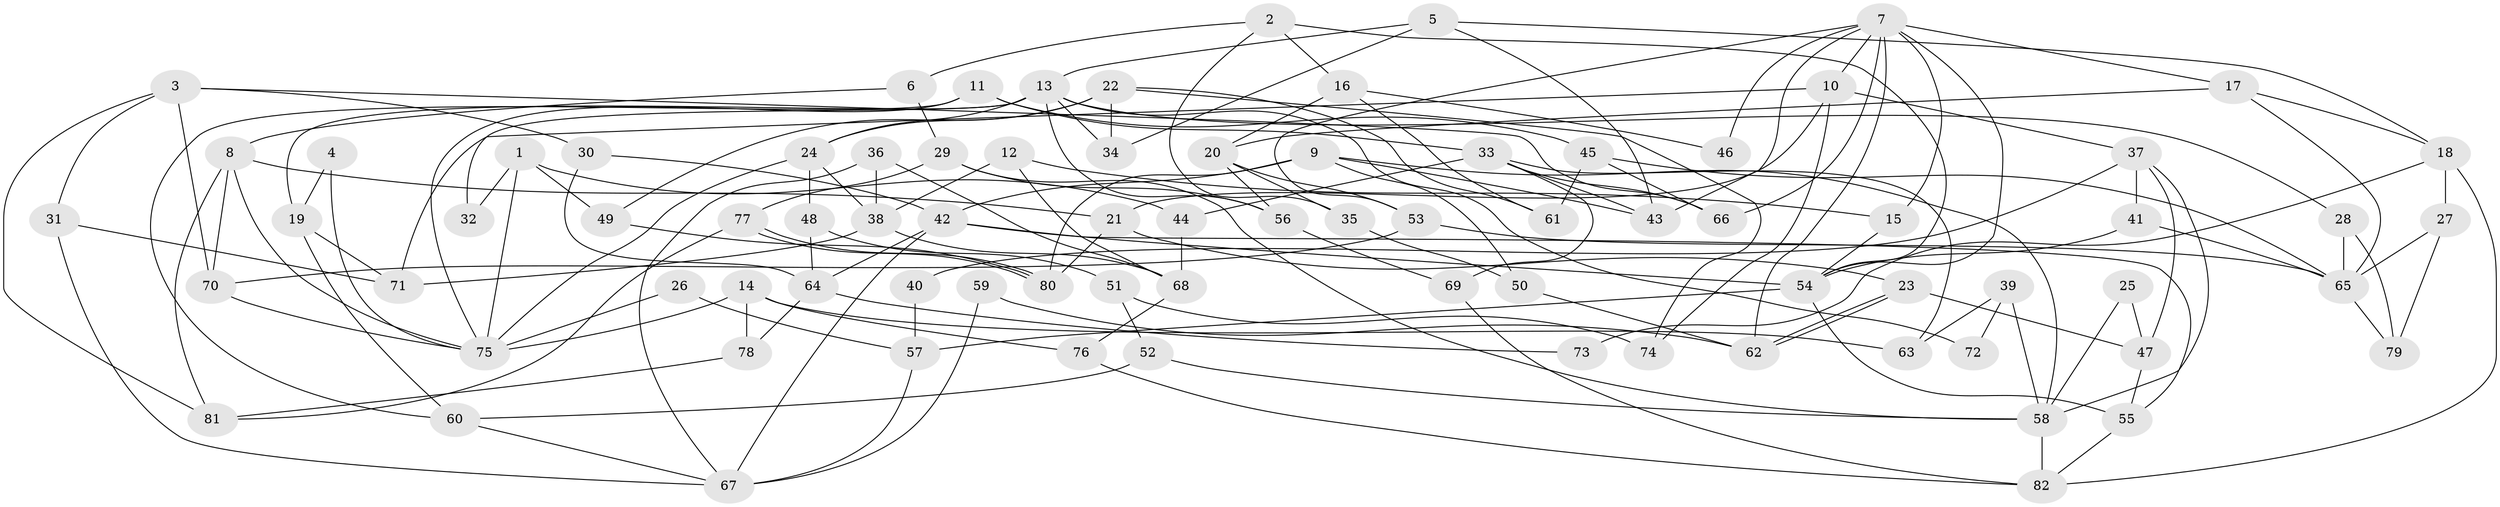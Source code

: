 // coarse degree distribution, {4: 0.12280701754385964, 6: 0.17543859649122806, 5: 0.12280701754385964, 2: 0.22807017543859648, 3: 0.17543859649122806, 10: 0.017543859649122806, 7: 0.08771929824561403, 8: 0.03508771929824561, 9: 0.03508771929824561}
// Generated by graph-tools (version 1.1) at 2025/52/02/27/25 19:52:06]
// undirected, 82 vertices, 164 edges
graph export_dot {
graph [start="1"]
  node [color=gray90,style=filled];
  1;
  2;
  3;
  4;
  5;
  6;
  7;
  8;
  9;
  10;
  11;
  12;
  13;
  14;
  15;
  16;
  17;
  18;
  19;
  20;
  21;
  22;
  23;
  24;
  25;
  26;
  27;
  28;
  29;
  30;
  31;
  32;
  33;
  34;
  35;
  36;
  37;
  38;
  39;
  40;
  41;
  42;
  43;
  44;
  45;
  46;
  47;
  48;
  49;
  50;
  51;
  52;
  53;
  54;
  55;
  56;
  57;
  58;
  59;
  60;
  61;
  62;
  63;
  64;
  65;
  66;
  67;
  68;
  69;
  70;
  71;
  72;
  73;
  74;
  75;
  76;
  77;
  78;
  79;
  80;
  81;
  82;
  1 -- 44;
  1 -- 75;
  1 -- 32;
  1 -- 49;
  2 -- 54;
  2 -- 6;
  2 -- 16;
  2 -- 35;
  3 -- 66;
  3 -- 81;
  3 -- 30;
  3 -- 31;
  3 -- 70;
  4 -- 75;
  4 -- 19;
  5 -- 43;
  5 -- 13;
  5 -- 18;
  5 -- 34;
  6 -- 8;
  6 -- 29;
  7 -- 66;
  7 -- 53;
  7 -- 10;
  7 -- 15;
  7 -- 17;
  7 -- 43;
  7 -- 46;
  7 -- 54;
  7 -- 62;
  8 -- 75;
  8 -- 70;
  8 -- 21;
  8 -- 81;
  9 -- 80;
  9 -- 42;
  9 -- 43;
  9 -- 50;
  9 -- 58;
  10 -- 21;
  10 -- 37;
  10 -- 71;
  10 -- 74;
  11 -- 60;
  11 -- 75;
  11 -- 33;
  11 -- 45;
  12 -- 38;
  12 -- 15;
  12 -- 68;
  13 -- 28;
  13 -- 34;
  13 -- 19;
  13 -- 24;
  13 -- 32;
  13 -- 56;
  13 -- 72;
  14 -- 76;
  14 -- 75;
  14 -- 63;
  14 -- 78;
  15 -- 54;
  16 -- 20;
  16 -- 46;
  16 -- 61;
  17 -- 18;
  17 -- 20;
  17 -- 65;
  18 -- 82;
  18 -- 27;
  18 -- 73;
  19 -- 71;
  19 -- 60;
  20 -- 35;
  20 -- 53;
  20 -- 56;
  21 -- 80;
  21 -- 23;
  22 -- 74;
  22 -- 61;
  22 -- 24;
  22 -- 34;
  22 -- 49;
  23 -- 62;
  23 -- 62;
  23 -- 47;
  24 -- 38;
  24 -- 48;
  24 -- 75;
  25 -- 58;
  25 -- 47;
  26 -- 75;
  26 -- 57;
  27 -- 65;
  27 -- 79;
  28 -- 65;
  28 -- 79;
  29 -- 58;
  29 -- 56;
  29 -- 77;
  30 -- 42;
  30 -- 64;
  31 -- 71;
  31 -- 67;
  33 -- 43;
  33 -- 44;
  33 -- 63;
  33 -- 66;
  33 -- 69;
  35 -- 50;
  36 -- 38;
  36 -- 67;
  36 -- 68;
  37 -- 47;
  37 -- 40;
  37 -- 41;
  37 -- 58;
  38 -- 68;
  38 -- 71;
  39 -- 58;
  39 -- 63;
  39 -- 72;
  40 -- 57;
  41 -- 54;
  41 -- 65;
  42 -- 64;
  42 -- 54;
  42 -- 55;
  42 -- 67;
  44 -- 68;
  45 -- 65;
  45 -- 61;
  45 -- 66;
  47 -- 55;
  48 -- 64;
  48 -- 51;
  49 -- 80;
  50 -- 62;
  51 -- 52;
  51 -- 74;
  52 -- 58;
  52 -- 60;
  53 -- 65;
  53 -- 70;
  54 -- 55;
  54 -- 57;
  55 -- 82;
  56 -- 69;
  57 -- 67;
  58 -- 82;
  59 -- 62;
  59 -- 67;
  60 -- 67;
  64 -- 78;
  64 -- 73;
  65 -- 79;
  68 -- 76;
  69 -- 82;
  70 -- 75;
  76 -- 82;
  77 -- 80;
  77 -- 80;
  77 -- 81;
  78 -- 81;
}
